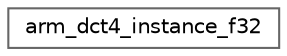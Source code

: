 digraph "Graphical Class Hierarchy"
{
 // LATEX_PDF_SIZE
  bgcolor="transparent";
  edge [fontname=Helvetica,fontsize=10,labelfontname=Helvetica,labelfontsize=10];
  node [fontname=Helvetica,fontsize=10,shape=box,height=0.2,width=0.4];
  rankdir="LR";
  Node0 [id="Node000000",label="arm_dct4_instance_f32",height=0.2,width=0.4,color="grey40", fillcolor="white", style="filled",URL="$structarm__dct4__instance__f32.html",tooltip="Instance structure for the floating-point DCT4/IDCT4 function."];
}
